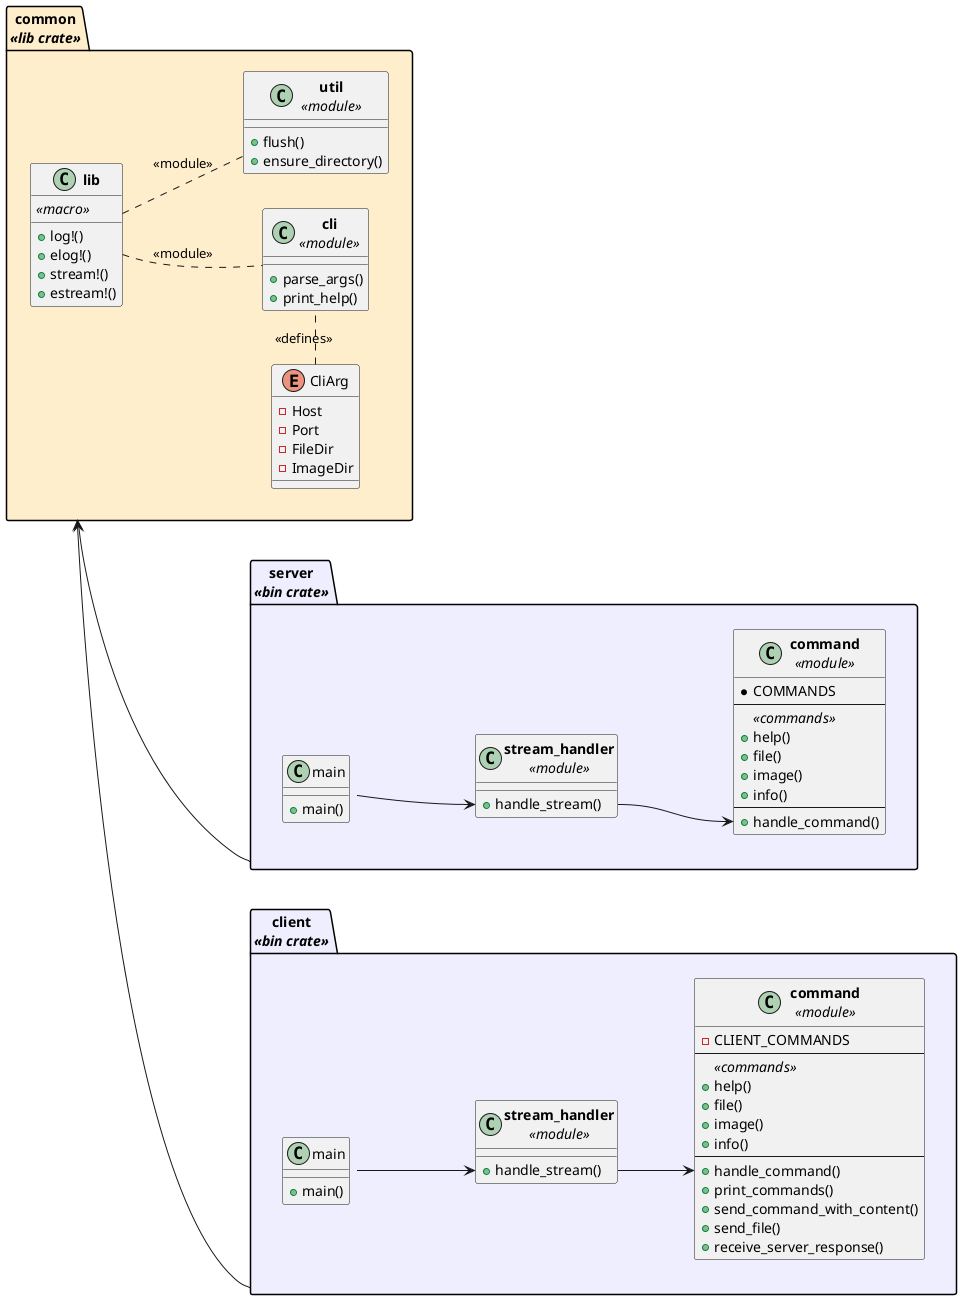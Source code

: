 @startuml

'!theme plain
left to right direction
'skinparam linetype ortho

namespace "client\n//<<bin crate>>//" as client #EEEEFF {
    class "main" as client_main {
        +main()
    }

    class "**stream_handler**\n//<<module>>//" as client_stream_handler {
        +handle_stream()
    }

    class "**command**\n//<<module>>//" as client_command {
        -CLIENT_COMMANDS
        ---
        //<<commands>>//
        +help()
        +file()
        +image()
        +info()
        ---
        +handle_command()
        +print_commands()
        +send_command_with_content()
        +send_file()
        +receive_server_response()
    }

    client_stream_handler::handle_stream --> client_command::handle_command
    client_main::run --> client_stream_handler::handle_stream

}

namespace "server\n//<<bin crate>>//" as server #EEEEFF {
    class "main" as server_main {
        +main()
    }

    class "**stream_handler**\n//<<module>>//" as server_stream_handler {
        +handle_stream()
    }

    class "**command**\n//<<module>>//" as server_command {
        *COMMANDS
        ---
        //<<commands>>//
        +help()
        +file()
        +image()
        +info()
        ---
        +handle_command()
    }

    server_stream_handler::handle_stream --> server_command::handle_command
    server_main::run --> server_stream_handler::handle_stream
}

namespace "common\n//<<lib crate>>//" as common #FFEECC {
    class "**lib**" as lib {
        //<<macro>>//
        +log!()
        +elog!()
        +stream!()
        +estream!()
    }

    class "**util**\n//<<module>>//" as util {
        +flush()
        +ensure_directory()
    }

    class "**cli**\n//<<module>>//" as cli {
        +parse_args()
        +print_help()
    }

    enum CliArg {
        -Host
        -Port
        -FileDir
        -ImageDir
    }

    lib .. cli: <<module>>
    lib .. util: <<module>>
    cli .up CliArg: <<defines>>
    lib -[hidden]down- cli
}

client -up-> common
server -up-> common

client -[hidden]left- server

@enduml
